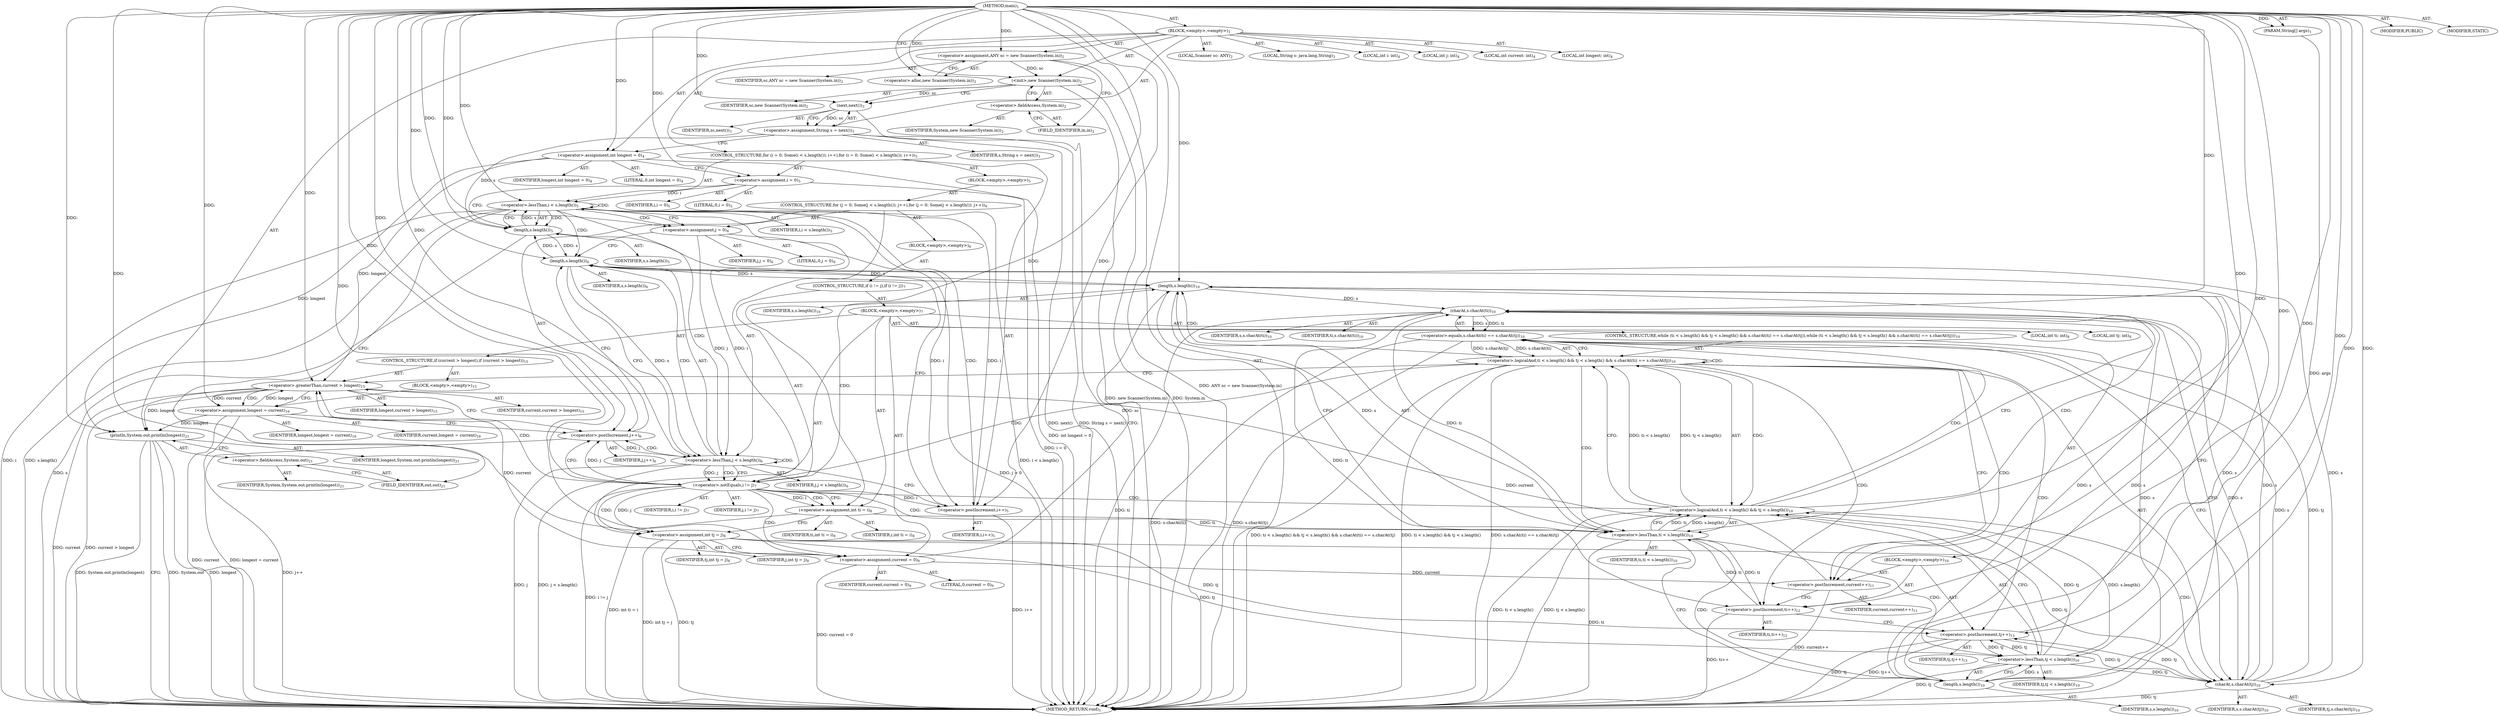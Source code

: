 digraph "main" {  
"19" [label = <(METHOD,main)<SUB>1</SUB>> ]
"20" [label = <(PARAM,String[] args)<SUB>1</SUB>> ]
"21" [label = <(BLOCK,&lt;empty&gt;,&lt;empty&gt;)<SUB>1</SUB>> ]
"4" [label = <(LOCAL,Scanner sc: ANY)<SUB>2</SUB>> ]
"22" [label = <(&lt;operator&gt;.assignment,ANY sc = new Scanner(System.in))<SUB>2</SUB>> ]
"23" [label = <(IDENTIFIER,sc,ANY sc = new Scanner(System.in))<SUB>2</SUB>> ]
"24" [label = <(&lt;operator&gt;.alloc,new Scanner(System.in))<SUB>2</SUB>> ]
"25" [label = <(&lt;init&gt;,new Scanner(System.in))<SUB>2</SUB>> ]
"3" [label = <(IDENTIFIER,sc,new Scanner(System.in))<SUB>2</SUB>> ]
"26" [label = <(&lt;operator&gt;.fieldAccess,System.in)<SUB>2</SUB>> ]
"27" [label = <(IDENTIFIER,System,new Scanner(System.in))<SUB>2</SUB>> ]
"28" [label = <(FIELD_IDENTIFIER,in,in)<SUB>2</SUB>> ]
"29" [label = <(LOCAL,String s: java.lang.String)<SUB>3</SUB>> ]
"30" [label = <(&lt;operator&gt;.assignment,String s = next())<SUB>3</SUB>> ]
"31" [label = <(IDENTIFIER,s,String s = next())<SUB>3</SUB>> ]
"32" [label = <(next,next())<SUB>3</SUB>> ]
"33" [label = <(IDENTIFIER,sc,next())<SUB>3</SUB>> ]
"34" [label = <(LOCAL,int i: int)<SUB>4</SUB>> ]
"35" [label = <(LOCAL,int j: int)<SUB>4</SUB>> ]
"36" [label = <(LOCAL,int current: int)<SUB>4</SUB>> ]
"37" [label = <(LOCAL,int longest: int)<SUB>4</SUB>> ]
"38" [label = <(&lt;operator&gt;.assignment,int longest = 0)<SUB>4</SUB>> ]
"39" [label = <(IDENTIFIER,longest,int longest = 0)<SUB>4</SUB>> ]
"40" [label = <(LITERAL,0,int longest = 0)<SUB>4</SUB>> ]
"41" [label = <(CONTROL_STRUCTURE,for (i = 0; Some(i &lt; s.length()); i++),for (i = 0; Some(i &lt; s.length()); i++))<SUB>5</SUB>> ]
"42" [label = <(&lt;operator&gt;.assignment,i = 0)<SUB>5</SUB>> ]
"43" [label = <(IDENTIFIER,i,i = 0)<SUB>5</SUB>> ]
"44" [label = <(LITERAL,0,i = 0)<SUB>5</SUB>> ]
"45" [label = <(&lt;operator&gt;.lessThan,i &lt; s.length())<SUB>5</SUB>> ]
"46" [label = <(IDENTIFIER,i,i &lt; s.length())<SUB>5</SUB>> ]
"47" [label = <(length,s.length())<SUB>5</SUB>> ]
"48" [label = <(IDENTIFIER,s,s.length())<SUB>5</SUB>> ]
"49" [label = <(&lt;operator&gt;.postIncrement,i++)<SUB>5</SUB>> ]
"50" [label = <(IDENTIFIER,i,i++)<SUB>5</SUB>> ]
"51" [label = <(BLOCK,&lt;empty&gt;,&lt;empty&gt;)<SUB>5</SUB>> ]
"52" [label = <(CONTROL_STRUCTURE,for (j = 0; Some(j &lt; s.length()); j++),for (j = 0; Some(j &lt; s.length()); j++))<SUB>6</SUB>> ]
"53" [label = <(&lt;operator&gt;.assignment,j = 0)<SUB>6</SUB>> ]
"54" [label = <(IDENTIFIER,j,j = 0)<SUB>6</SUB>> ]
"55" [label = <(LITERAL,0,j = 0)<SUB>6</SUB>> ]
"56" [label = <(&lt;operator&gt;.lessThan,j &lt; s.length())<SUB>6</SUB>> ]
"57" [label = <(IDENTIFIER,j,j &lt; s.length())<SUB>6</SUB>> ]
"58" [label = <(length,s.length())<SUB>6</SUB>> ]
"59" [label = <(IDENTIFIER,s,s.length())<SUB>6</SUB>> ]
"60" [label = <(&lt;operator&gt;.postIncrement,j++)<SUB>6</SUB>> ]
"61" [label = <(IDENTIFIER,j,j++)<SUB>6</SUB>> ]
"62" [label = <(BLOCK,&lt;empty&gt;,&lt;empty&gt;)<SUB>6</SUB>> ]
"63" [label = <(CONTROL_STRUCTURE,if (i != j),if (i != j))<SUB>7</SUB>> ]
"64" [label = <(&lt;operator&gt;.notEquals,i != j)<SUB>7</SUB>> ]
"65" [label = <(IDENTIFIER,i,i != j)<SUB>7</SUB>> ]
"66" [label = <(IDENTIFIER,j,i != j)<SUB>7</SUB>> ]
"67" [label = <(BLOCK,&lt;empty&gt;,&lt;empty&gt;)<SUB>7</SUB>> ]
"68" [label = <(LOCAL,int ti: int)<SUB>8</SUB>> ]
"69" [label = <(LOCAL,int tj: int)<SUB>8</SUB>> ]
"70" [label = <(&lt;operator&gt;.assignment,int ti = i)<SUB>8</SUB>> ]
"71" [label = <(IDENTIFIER,ti,int ti = i)<SUB>8</SUB>> ]
"72" [label = <(IDENTIFIER,i,int ti = i)<SUB>8</SUB>> ]
"73" [label = <(&lt;operator&gt;.assignment,int tj = j)<SUB>8</SUB>> ]
"74" [label = <(IDENTIFIER,tj,int tj = j)<SUB>8</SUB>> ]
"75" [label = <(IDENTIFIER,j,int tj = j)<SUB>8</SUB>> ]
"76" [label = <(&lt;operator&gt;.assignment,current = 0)<SUB>9</SUB>> ]
"77" [label = <(IDENTIFIER,current,current = 0)<SUB>9</SUB>> ]
"78" [label = <(LITERAL,0,current = 0)<SUB>9</SUB>> ]
"79" [label = <(CONTROL_STRUCTURE,while (ti &lt; s.length() &amp;&amp; tj &lt; s.length() &amp;&amp; s.charAt(ti) == s.charAt(tj)),while (ti &lt; s.length() &amp;&amp; tj &lt; s.length() &amp;&amp; s.charAt(ti) == s.charAt(tj)))<SUB>10</SUB>> ]
"80" [label = <(&lt;operator&gt;.logicalAnd,ti &lt; s.length() &amp;&amp; tj &lt; s.length() &amp;&amp; s.charAt(ti) == s.charAt(tj))<SUB>10</SUB>> ]
"81" [label = <(&lt;operator&gt;.logicalAnd,ti &lt; s.length() &amp;&amp; tj &lt; s.length())<SUB>10</SUB>> ]
"82" [label = <(&lt;operator&gt;.lessThan,ti &lt; s.length())<SUB>10</SUB>> ]
"83" [label = <(IDENTIFIER,ti,ti &lt; s.length())<SUB>10</SUB>> ]
"84" [label = <(length,s.length())<SUB>10</SUB>> ]
"85" [label = <(IDENTIFIER,s,s.length())<SUB>10</SUB>> ]
"86" [label = <(&lt;operator&gt;.lessThan,tj &lt; s.length())<SUB>10</SUB>> ]
"87" [label = <(IDENTIFIER,tj,tj &lt; s.length())<SUB>10</SUB>> ]
"88" [label = <(length,s.length())<SUB>10</SUB>> ]
"89" [label = <(IDENTIFIER,s,s.length())<SUB>10</SUB>> ]
"90" [label = <(&lt;operator&gt;.equals,s.charAt(ti) == s.charAt(tj))<SUB>10</SUB>> ]
"91" [label = <(charAt,s.charAt(ti))<SUB>10</SUB>> ]
"92" [label = <(IDENTIFIER,s,s.charAt(ti))<SUB>10</SUB>> ]
"93" [label = <(IDENTIFIER,ti,s.charAt(ti))<SUB>10</SUB>> ]
"94" [label = <(charAt,s.charAt(tj))<SUB>10</SUB>> ]
"95" [label = <(IDENTIFIER,s,s.charAt(tj))<SUB>10</SUB>> ]
"96" [label = <(IDENTIFIER,tj,s.charAt(tj))<SUB>10</SUB>> ]
"97" [label = <(BLOCK,&lt;empty&gt;,&lt;empty&gt;)<SUB>10</SUB>> ]
"98" [label = <(&lt;operator&gt;.postIncrement,current++)<SUB>11</SUB>> ]
"99" [label = <(IDENTIFIER,current,current++)<SUB>11</SUB>> ]
"100" [label = <(&lt;operator&gt;.postIncrement,ti++)<SUB>12</SUB>> ]
"101" [label = <(IDENTIFIER,ti,ti++)<SUB>12</SUB>> ]
"102" [label = <(&lt;operator&gt;.postIncrement,tj++)<SUB>13</SUB>> ]
"103" [label = <(IDENTIFIER,tj,tj++)<SUB>13</SUB>> ]
"104" [label = <(CONTROL_STRUCTURE,if (current &gt; longest),if (current &gt; longest))<SUB>15</SUB>> ]
"105" [label = <(&lt;operator&gt;.greaterThan,current &gt; longest)<SUB>15</SUB>> ]
"106" [label = <(IDENTIFIER,current,current &gt; longest)<SUB>15</SUB>> ]
"107" [label = <(IDENTIFIER,longest,current &gt; longest)<SUB>15</SUB>> ]
"108" [label = <(BLOCK,&lt;empty&gt;,&lt;empty&gt;)<SUB>15</SUB>> ]
"109" [label = <(&lt;operator&gt;.assignment,longest = current)<SUB>16</SUB>> ]
"110" [label = <(IDENTIFIER,longest,longest = current)<SUB>16</SUB>> ]
"111" [label = <(IDENTIFIER,current,longest = current)<SUB>16</SUB>> ]
"112" [label = <(println,System.out.println(longest))<SUB>21</SUB>> ]
"113" [label = <(&lt;operator&gt;.fieldAccess,System.out)<SUB>21</SUB>> ]
"114" [label = <(IDENTIFIER,System,System.out.println(longest))<SUB>21</SUB>> ]
"115" [label = <(FIELD_IDENTIFIER,out,out)<SUB>21</SUB>> ]
"116" [label = <(IDENTIFIER,longest,System.out.println(longest))<SUB>21</SUB>> ]
"117" [label = <(MODIFIER,PUBLIC)> ]
"118" [label = <(MODIFIER,STATIC)> ]
"119" [label = <(METHOD_RETURN,void)<SUB>1</SUB>> ]
  "19" -> "20"  [ label = "AST: "] 
  "19" -> "21"  [ label = "AST: "] 
  "19" -> "117"  [ label = "AST: "] 
  "19" -> "118"  [ label = "AST: "] 
  "19" -> "119"  [ label = "AST: "] 
  "21" -> "4"  [ label = "AST: "] 
  "21" -> "22"  [ label = "AST: "] 
  "21" -> "25"  [ label = "AST: "] 
  "21" -> "29"  [ label = "AST: "] 
  "21" -> "30"  [ label = "AST: "] 
  "21" -> "34"  [ label = "AST: "] 
  "21" -> "35"  [ label = "AST: "] 
  "21" -> "36"  [ label = "AST: "] 
  "21" -> "37"  [ label = "AST: "] 
  "21" -> "38"  [ label = "AST: "] 
  "21" -> "41"  [ label = "AST: "] 
  "21" -> "112"  [ label = "AST: "] 
  "22" -> "23"  [ label = "AST: "] 
  "22" -> "24"  [ label = "AST: "] 
  "25" -> "3"  [ label = "AST: "] 
  "25" -> "26"  [ label = "AST: "] 
  "26" -> "27"  [ label = "AST: "] 
  "26" -> "28"  [ label = "AST: "] 
  "30" -> "31"  [ label = "AST: "] 
  "30" -> "32"  [ label = "AST: "] 
  "32" -> "33"  [ label = "AST: "] 
  "38" -> "39"  [ label = "AST: "] 
  "38" -> "40"  [ label = "AST: "] 
  "41" -> "42"  [ label = "AST: "] 
  "41" -> "45"  [ label = "AST: "] 
  "41" -> "49"  [ label = "AST: "] 
  "41" -> "51"  [ label = "AST: "] 
  "42" -> "43"  [ label = "AST: "] 
  "42" -> "44"  [ label = "AST: "] 
  "45" -> "46"  [ label = "AST: "] 
  "45" -> "47"  [ label = "AST: "] 
  "47" -> "48"  [ label = "AST: "] 
  "49" -> "50"  [ label = "AST: "] 
  "51" -> "52"  [ label = "AST: "] 
  "52" -> "53"  [ label = "AST: "] 
  "52" -> "56"  [ label = "AST: "] 
  "52" -> "60"  [ label = "AST: "] 
  "52" -> "62"  [ label = "AST: "] 
  "53" -> "54"  [ label = "AST: "] 
  "53" -> "55"  [ label = "AST: "] 
  "56" -> "57"  [ label = "AST: "] 
  "56" -> "58"  [ label = "AST: "] 
  "58" -> "59"  [ label = "AST: "] 
  "60" -> "61"  [ label = "AST: "] 
  "62" -> "63"  [ label = "AST: "] 
  "63" -> "64"  [ label = "AST: "] 
  "63" -> "67"  [ label = "AST: "] 
  "64" -> "65"  [ label = "AST: "] 
  "64" -> "66"  [ label = "AST: "] 
  "67" -> "68"  [ label = "AST: "] 
  "67" -> "69"  [ label = "AST: "] 
  "67" -> "70"  [ label = "AST: "] 
  "67" -> "73"  [ label = "AST: "] 
  "67" -> "76"  [ label = "AST: "] 
  "67" -> "79"  [ label = "AST: "] 
  "67" -> "104"  [ label = "AST: "] 
  "70" -> "71"  [ label = "AST: "] 
  "70" -> "72"  [ label = "AST: "] 
  "73" -> "74"  [ label = "AST: "] 
  "73" -> "75"  [ label = "AST: "] 
  "76" -> "77"  [ label = "AST: "] 
  "76" -> "78"  [ label = "AST: "] 
  "79" -> "80"  [ label = "AST: "] 
  "79" -> "97"  [ label = "AST: "] 
  "80" -> "81"  [ label = "AST: "] 
  "80" -> "90"  [ label = "AST: "] 
  "81" -> "82"  [ label = "AST: "] 
  "81" -> "86"  [ label = "AST: "] 
  "82" -> "83"  [ label = "AST: "] 
  "82" -> "84"  [ label = "AST: "] 
  "84" -> "85"  [ label = "AST: "] 
  "86" -> "87"  [ label = "AST: "] 
  "86" -> "88"  [ label = "AST: "] 
  "88" -> "89"  [ label = "AST: "] 
  "90" -> "91"  [ label = "AST: "] 
  "90" -> "94"  [ label = "AST: "] 
  "91" -> "92"  [ label = "AST: "] 
  "91" -> "93"  [ label = "AST: "] 
  "94" -> "95"  [ label = "AST: "] 
  "94" -> "96"  [ label = "AST: "] 
  "97" -> "98"  [ label = "AST: "] 
  "97" -> "100"  [ label = "AST: "] 
  "97" -> "102"  [ label = "AST: "] 
  "98" -> "99"  [ label = "AST: "] 
  "100" -> "101"  [ label = "AST: "] 
  "102" -> "103"  [ label = "AST: "] 
  "104" -> "105"  [ label = "AST: "] 
  "104" -> "108"  [ label = "AST: "] 
  "105" -> "106"  [ label = "AST: "] 
  "105" -> "107"  [ label = "AST: "] 
  "108" -> "109"  [ label = "AST: "] 
  "109" -> "110"  [ label = "AST: "] 
  "109" -> "111"  [ label = "AST: "] 
  "112" -> "113"  [ label = "AST: "] 
  "112" -> "116"  [ label = "AST: "] 
  "113" -> "114"  [ label = "AST: "] 
  "113" -> "115"  [ label = "AST: "] 
  "22" -> "28"  [ label = "CFG: "] 
  "25" -> "32"  [ label = "CFG: "] 
  "30" -> "38"  [ label = "CFG: "] 
  "38" -> "42"  [ label = "CFG: "] 
  "112" -> "119"  [ label = "CFG: "] 
  "24" -> "22"  [ label = "CFG: "] 
  "26" -> "25"  [ label = "CFG: "] 
  "32" -> "30"  [ label = "CFG: "] 
  "42" -> "47"  [ label = "CFG: "] 
  "45" -> "53"  [ label = "CFG: "] 
  "45" -> "115"  [ label = "CFG: "] 
  "49" -> "47"  [ label = "CFG: "] 
  "113" -> "112"  [ label = "CFG: "] 
  "28" -> "26"  [ label = "CFG: "] 
  "47" -> "45"  [ label = "CFG: "] 
  "115" -> "113"  [ label = "CFG: "] 
  "53" -> "58"  [ label = "CFG: "] 
  "56" -> "64"  [ label = "CFG: "] 
  "56" -> "49"  [ label = "CFG: "] 
  "60" -> "58"  [ label = "CFG: "] 
  "58" -> "56"  [ label = "CFG: "] 
  "64" -> "70"  [ label = "CFG: "] 
  "64" -> "60"  [ label = "CFG: "] 
  "70" -> "73"  [ label = "CFG: "] 
  "73" -> "76"  [ label = "CFG: "] 
  "76" -> "84"  [ label = "CFG: "] 
  "80" -> "98"  [ label = "CFG: "] 
  "80" -> "105"  [ label = "CFG: "] 
  "105" -> "109"  [ label = "CFG: "] 
  "105" -> "60"  [ label = "CFG: "] 
  "81" -> "80"  [ label = "CFG: "] 
  "81" -> "91"  [ label = "CFG: "] 
  "90" -> "80"  [ label = "CFG: "] 
  "98" -> "100"  [ label = "CFG: "] 
  "100" -> "102"  [ label = "CFG: "] 
  "102" -> "84"  [ label = "CFG: "] 
  "109" -> "60"  [ label = "CFG: "] 
  "82" -> "81"  [ label = "CFG: "] 
  "82" -> "88"  [ label = "CFG: "] 
  "86" -> "81"  [ label = "CFG: "] 
  "91" -> "94"  [ label = "CFG: "] 
  "94" -> "90"  [ label = "CFG: "] 
  "84" -> "82"  [ label = "CFG: "] 
  "88" -> "86"  [ label = "CFG: "] 
  "19" -> "24"  [ label = "CFG: "] 
  "20" -> "119"  [ label = "DDG: args"] 
  "22" -> "119"  [ label = "DDG: ANY sc = new Scanner(System.in)"] 
  "25" -> "119"  [ label = "DDG: System.in"] 
  "25" -> "119"  [ label = "DDG: new Scanner(System.in)"] 
  "32" -> "119"  [ label = "DDG: sc"] 
  "30" -> "119"  [ label = "DDG: next()"] 
  "30" -> "119"  [ label = "DDG: String s = next()"] 
  "38" -> "119"  [ label = "DDG: int longest = 0"] 
  "42" -> "119"  [ label = "DDG: i = 0"] 
  "45" -> "119"  [ label = "DDG: i"] 
  "47" -> "119"  [ label = "DDG: s"] 
  "45" -> "119"  [ label = "DDG: s.length()"] 
  "45" -> "119"  [ label = "DDG: i &lt; s.length()"] 
  "112" -> "119"  [ label = "DDG: System.out"] 
  "112" -> "119"  [ label = "DDG: longest"] 
  "112" -> "119"  [ label = "DDG: System.out.println(longest)"] 
  "53" -> "119"  [ label = "DDG: j = 0"] 
  "56" -> "119"  [ label = "DDG: j"] 
  "56" -> "119"  [ label = "DDG: j &lt; s.length()"] 
  "49" -> "119"  [ label = "DDG: i++"] 
  "64" -> "119"  [ label = "DDG: i != j"] 
  "70" -> "119"  [ label = "DDG: int ti = i"] 
  "73" -> "119"  [ label = "DDG: tj"] 
  "73" -> "119"  [ label = "DDG: int tj = j"] 
  "76" -> "119"  [ label = "DDG: current = 0"] 
  "82" -> "119"  [ label = "DDG: ti"] 
  "81" -> "119"  [ label = "DDG: ti &lt; s.length()"] 
  "86" -> "119"  [ label = "DDG: tj"] 
  "81" -> "119"  [ label = "DDG: tj &lt; s.length()"] 
  "80" -> "119"  [ label = "DDG: ti &lt; s.length() &amp;&amp; tj &lt; s.length()"] 
  "91" -> "119"  [ label = "DDG: ti"] 
  "90" -> "119"  [ label = "DDG: s.charAt(ti)"] 
  "94" -> "119"  [ label = "DDG: tj"] 
  "90" -> "119"  [ label = "DDG: s.charAt(tj)"] 
  "80" -> "119"  [ label = "DDG: s.charAt(ti) == s.charAt(tj)"] 
  "80" -> "119"  [ label = "DDG: ti &lt; s.length() &amp;&amp; tj &lt; s.length() &amp;&amp; s.charAt(ti) == s.charAt(tj)"] 
  "105" -> "119"  [ label = "DDG: current"] 
  "105" -> "119"  [ label = "DDG: current &gt; longest"] 
  "109" -> "119"  [ label = "DDG: current"] 
  "109" -> "119"  [ label = "DDG: longest = current"] 
  "60" -> "119"  [ label = "DDG: j++"] 
  "98" -> "119"  [ label = "DDG: current++"] 
  "100" -> "119"  [ label = "DDG: ti++"] 
  "102" -> "119"  [ label = "DDG: tj"] 
  "102" -> "119"  [ label = "DDG: tj++"] 
  "19" -> "20"  [ label = "DDG: "] 
  "19" -> "22"  [ label = "DDG: "] 
  "32" -> "30"  [ label = "DDG: sc"] 
  "19" -> "38"  [ label = "DDG: "] 
  "22" -> "25"  [ label = "DDG: sc"] 
  "19" -> "25"  [ label = "DDG: "] 
  "19" -> "42"  [ label = "DDG: "] 
  "38" -> "112"  [ label = "DDG: longest"] 
  "105" -> "112"  [ label = "DDG: longest"] 
  "109" -> "112"  [ label = "DDG: longest"] 
  "19" -> "112"  [ label = "DDG: "] 
  "25" -> "32"  [ label = "DDG: sc"] 
  "19" -> "32"  [ label = "DDG: "] 
  "42" -> "45"  [ label = "DDG: i"] 
  "49" -> "45"  [ label = "DDG: i"] 
  "19" -> "45"  [ label = "DDG: "] 
  "47" -> "45"  [ label = "DDG: s"] 
  "45" -> "49"  [ label = "DDG: i"] 
  "64" -> "49"  [ label = "DDG: i"] 
  "19" -> "49"  [ label = "DDG: "] 
  "30" -> "47"  [ label = "DDG: s"] 
  "58" -> "47"  [ label = "DDG: s"] 
  "19" -> "47"  [ label = "DDG: "] 
  "19" -> "53"  [ label = "DDG: "] 
  "53" -> "56"  [ label = "DDG: j"] 
  "60" -> "56"  [ label = "DDG: j"] 
  "19" -> "56"  [ label = "DDG: "] 
  "58" -> "56"  [ label = "DDG: s"] 
  "64" -> "60"  [ label = "DDG: j"] 
  "19" -> "60"  [ label = "DDG: "] 
  "47" -> "58"  [ label = "DDG: s"] 
  "84" -> "58"  [ label = "DDG: s"] 
  "88" -> "58"  [ label = "DDG: s"] 
  "94" -> "58"  [ label = "DDG: s"] 
  "19" -> "58"  [ label = "DDG: "] 
  "45" -> "64"  [ label = "DDG: i"] 
  "19" -> "64"  [ label = "DDG: "] 
  "56" -> "64"  [ label = "DDG: j"] 
  "64" -> "70"  [ label = "DDG: i"] 
  "19" -> "70"  [ label = "DDG: "] 
  "64" -> "73"  [ label = "DDG: j"] 
  "19" -> "73"  [ label = "DDG: "] 
  "19" -> "76"  [ label = "DDG: "] 
  "81" -> "80"  [ label = "DDG: ti &lt; s.length()"] 
  "81" -> "80"  [ label = "DDG: tj &lt; s.length()"] 
  "90" -> "80"  [ label = "DDG: s.charAt(ti)"] 
  "90" -> "80"  [ label = "DDG: s.charAt(tj)"] 
  "76" -> "105"  [ label = "DDG: current"] 
  "98" -> "105"  [ label = "DDG: current"] 
  "19" -> "105"  [ label = "DDG: "] 
  "38" -> "105"  [ label = "DDG: longest"] 
  "109" -> "105"  [ label = "DDG: longest"] 
  "105" -> "109"  [ label = "DDG: current"] 
  "19" -> "109"  [ label = "DDG: "] 
  "82" -> "81"  [ label = "DDG: ti"] 
  "82" -> "81"  [ label = "DDG: s.length()"] 
  "86" -> "81"  [ label = "DDG: tj"] 
  "86" -> "81"  [ label = "DDG: s.length()"] 
  "91" -> "90"  [ label = "DDG: s"] 
  "91" -> "90"  [ label = "DDG: ti"] 
  "94" -> "90"  [ label = "DDG: s"] 
  "94" -> "90"  [ label = "DDG: tj"] 
  "76" -> "98"  [ label = "DDG: current"] 
  "19" -> "98"  [ label = "DDG: "] 
  "82" -> "100"  [ label = "DDG: ti"] 
  "91" -> "100"  [ label = "DDG: ti"] 
  "19" -> "100"  [ label = "DDG: "] 
  "73" -> "102"  [ label = "DDG: tj"] 
  "86" -> "102"  [ label = "DDG: tj"] 
  "94" -> "102"  [ label = "DDG: tj"] 
  "19" -> "102"  [ label = "DDG: "] 
  "70" -> "82"  [ label = "DDG: ti"] 
  "100" -> "82"  [ label = "DDG: ti"] 
  "19" -> "82"  [ label = "DDG: "] 
  "84" -> "82"  [ label = "DDG: s"] 
  "73" -> "86"  [ label = "DDG: tj"] 
  "102" -> "86"  [ label = "DDG: tj"] 
  "19" -> "86"  [ label = "DDG: "] 
  "88" -> "86"  [ label = "DDG: s"] 
  "84" -> "91"  [ label = "DDG: s"] 
  "88" -> "91"  [ label = "DDG: s"] 
  "19" -> "91"  [ label = "DDG: "] 
  "82" -> "91"  [ label = "DDG: ti"] 
  "91" -> "94"  [ label = "DDG: s"] 
  "19" -> "94"  [ label = "DDG: "] 
  "73" -> "94"  [ label = "DDG: tj"] 
  "86" -> "94"  [ label = "DDG: tj"] 
  "102" -> "94"  [ label = "DDG: tj"] 
  "58" -> "84"  [ label = "DDG: s"] 
  "88" -> "84"  [ label = "DDG: s"] 
  "94" -> "84"  [ label = "DDG: s"] 
  "19" -> "84"  [ label = "DDG: "] 
  "84" -> "88"  [ label = "DDG: s"] 
  "19" -> "88"  [ label = "DDG: "] 
  "45" -> "47"  [ label = "CDG: "] 
  "45" -> "49"  [ label = "CDG: "] 
  "45" -> "56"  [ label = "CDG: "] 
  "45" -> "45"  [ label = "CDG: "] 
  "45" -> "58"  [ label = "CDG: "] 
  "45" -> "53"  [ label = "CDG: "] 
  "56" -> "60"  [ label = "CDG: "] 
  "56" -> "64"  [ label = "CDG: "] 
  "56" -> "56"  [ label = "CDG: "] 
  "56" -> "58"  [ label = "CDG: "] 
  "64" -> "73"  [ label = "CDG: "] 
  "64" -> "81"  [ label = "CDG: "] 
  "64" -> "84"  [ label = "CDG: "] 
  "64" -> "76"  [ label = "CDG: "] 
  "64" -> "82"  [ label = "CDG: "] 
  "64" -> "80"  [ label = "CDG: "] 
  "64" -> "105"  [ label = "CDG: "] 
  "64" -> "70"  [ label = "CDG: "] 
  "80" -> "98"  [ label = "CDG: "] 
  "80" -> "81"  [ label = "CDG: "] 
  "80" -> "84"  [ label = "CDG: "] 
  "80" -> "102"  [ label = "CDG: "] 
  "80" -> "82"  [ label = "CDG: "] 
  "80" -> "80"  [ label = "CDG: "] 
  "80" -> "100"  [ label = "CDG: "] 
  "105" -> "109"  [ label = "CDG: "] 
  "81" -> "94"  [ label = "CDG: "] 
  "81" -> "91"  [ label = "CDG: "] 
  "81" -> "90"  [ label = "CDG: "] 
  "82" -> "88"  [ label = "CDG: "] 
  "82" -> "86"  [ label = "CDG: "] 
}
